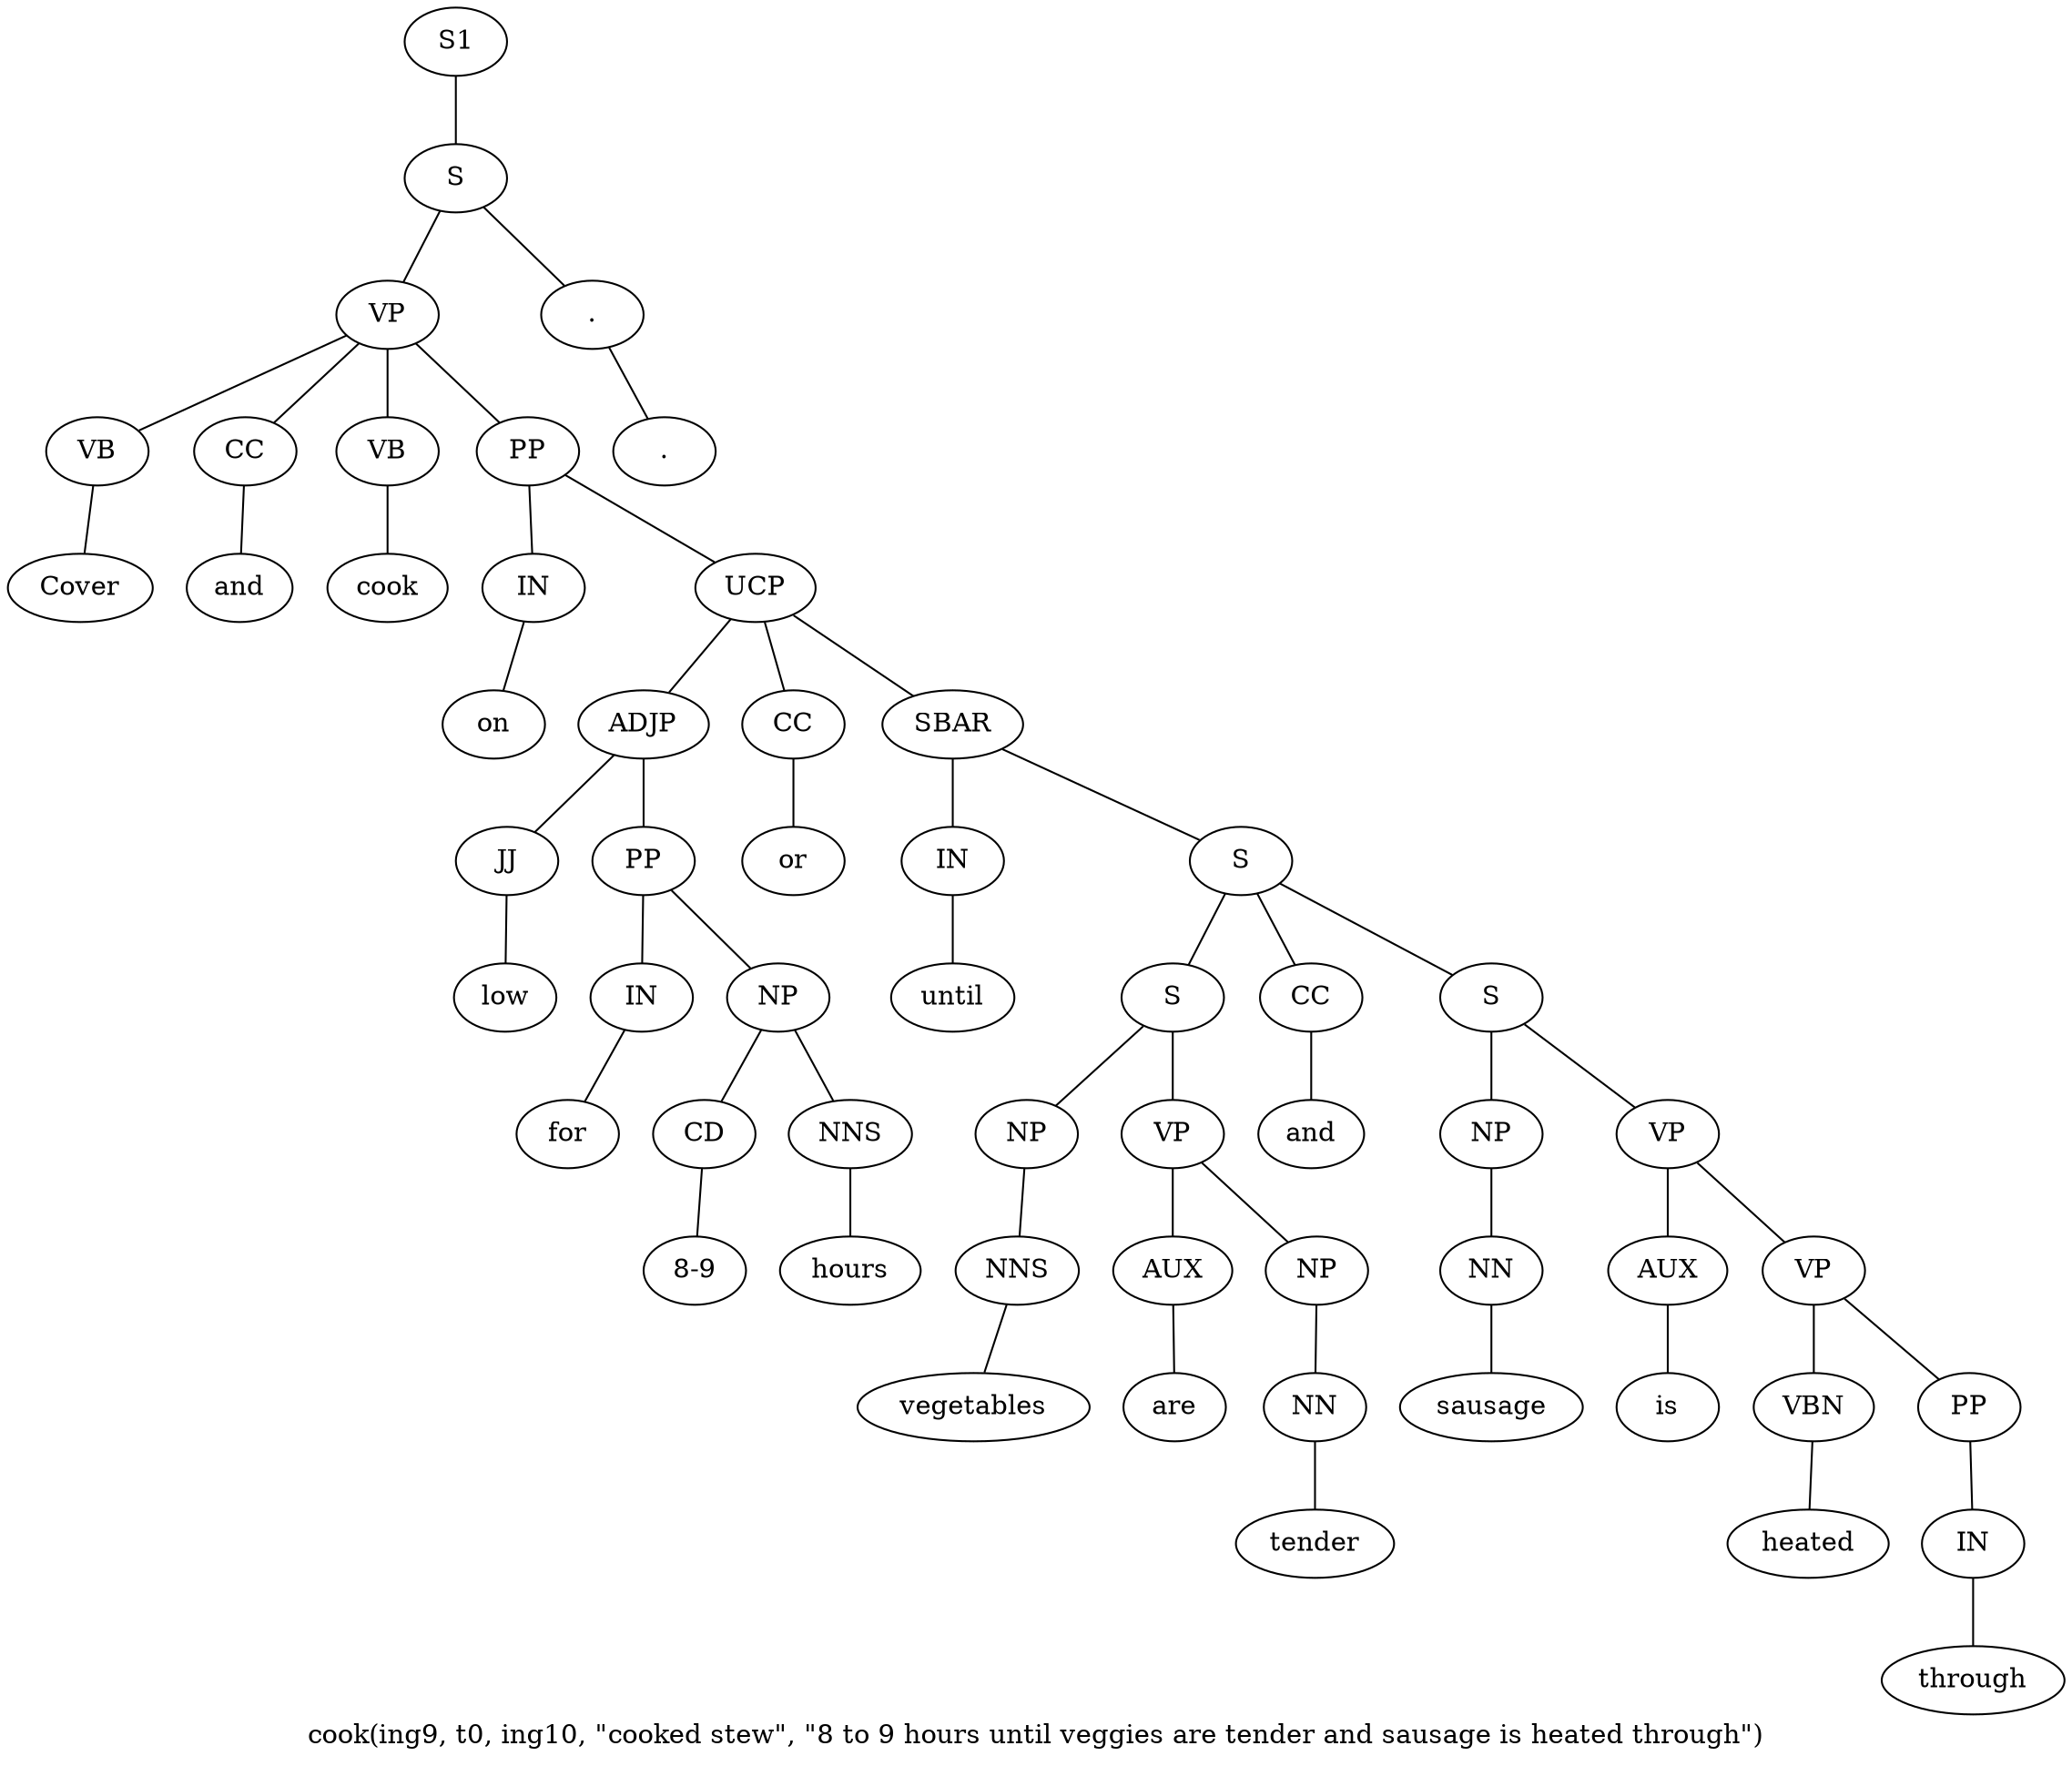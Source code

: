 graph SyntaxGraph {
	label = "cook(ing9, t0, ing10, \"cooked stew\", \"8 to 9 hours until veggies are tender and sausage is heated through\")";
	Node0 [label="S1"];
	Node1 [label="S"];
	Node2 [label="VP"];
	Node3 [label="VB"];
	Node4 [label="Cover"];
	Node5 [label="CC"];
	Node6 [label="and"];
	Node7 [label="VB"];
	Node8 [label="cook"];
	Node9 [label="PP"];
	Node10 [label="IN"];
	Node11 [label="on"];
	Node12 [label="UCP"];
	Node13 [label="ADJP"];
	Node14 [label="JJ"];
	Node15 [label="low"];
	Node16 [label="PP"];
	Node17 [label="IN"];
	Node18 [label="for"];
	Node19 [label="NP"];
	Node20 [label="CD"];
	Node21 [label="8-9"];
	Node22 [label="NNS"];
	Node23 [label="hours"];
	Node24 [label="CC"];
	Node25 [label="or"];
	Node26 [label="SBAR"];
	Node27 [label="IN"];
	Node28 [label="until"];
	Node29 [label="S"];
	Node30 [label="S"];
	Node31 [label="NP"];
	Node32 [label="NNS"];
	Node33 [label="vegetables"];
	Node34 [label="VP"];
	Node35 [label="AUX"];
	Node36 [label="are"];
	Node37 [label="NP"];
	Node38 [label="NN"];
	Node39 [label="tender"];
	Node40 [label="CC"];
	Node41 [label="and"];
	Node42 [label="S"];
	Node43 [label="NP"];
	Node44 [label="NN"];
	Node45 [label="sausage"];
	Node46 [label="VP"];
	Node47 [label="AUX"];
	Node48 [label="is"];
	Node49 [label="VP"];
	Node50 [label="VBN"];
	Node51 [label="heated"];
	Node52 [label="PP"];
	Node53 [label="IN"];
	Node54 [label="through"];
	Node55 [label="."];
	Node56 [label="."];

	Node0 -- Node1;
	Node1 -- Node2;
	Node1 -- Node55;
	Node2 -- Node3;
	Node2 -- Node5;
	Node2 -- Node7;
	Node2 -- Node9;
	Node3 -- Node4;
	Node5 -- Node6;
	Node7 -- Node8;
	Node9 -- Node10;
	Node9 -- Node12;
	Node10 -- Node11;
	Node12 -- Node13;
	Node12 -- Node24;
	Node12 -- Node26;
	Node13 -- Node14;
	Node13 -- Node16;
	Node14 -- Node15;
	Node16 -- Node17;
	Node16 -- Node19;
	Node17 -- Node18;
	Node19 -- Node20;
	Node19 -- Node22;
	Node20 -- Node21;
	Node22 -- Node23;
	Node24 -- Node25;
	Node26 -- Node27;
	Node26 -- Node29;
	Node27 -- Node28;
	Node29 -- Node30;
	Node29 -- Node40;
	Node29 -- Node42;
	Node30 -- Node31;
	Node30 -- Node34;
	Node31 -- Node32;
	Node32 -- Node33;
	Node34 -- Node35;
	Node34 -- Node37;
	Node35 -- Node36;
	Node37 -- Node38;
	Node38 -- Node39;
	Node40 -- Node41;
	Node42 -- Node43;
	Node42 -- Node46;
	Node43 -- Node44;
	Node44 -- Node45;
	Node46 -- Node47;
	Node46 -- Node49;
	Node47 -- Node48;
	Node49 -- Node50;
	Node49 -- Node52;
	Node50 -- Node51;
	Node52 -- Node53;
	Node53 -- Node54;
	Node55 -- Node56;
}